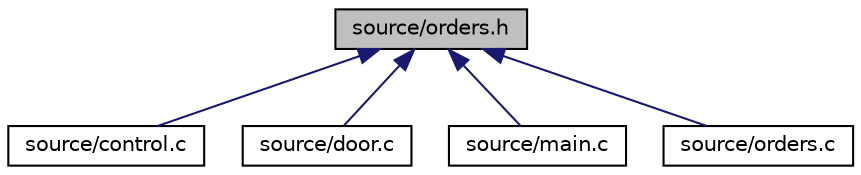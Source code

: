 digraph "source/orders.h"
{
  edge [fontname="Helvetica",fontsize="10",labelfontname="Helvetica",labelfontsize="10"];
  node [fontname="Helvetica",fontsize="10",shape=record];
  Node1 [label="source/orders.h",height=0.2,width=0.4,color="black", fillcolor="grey75", style="filled", fontcolor="black"];
  Node1 -> Node2 [dir="back",color="midnightblue",fontsize="10",style="solid",fontname="Helvetica"];
  Node2 [label="source/control.c",height=0.2,width=0.4,color="black", fillcolor="white", style="filled",URL="$control_8c.html",tooltip="The source-code of all functions in control.h and an enum for the states. "];
  Node1 -> Node3 [dir="back",color="midnightblue",fontsize="10",style="solid",fontname="Helvetica"];
  Node3 [label="source/door.c",height=0.2,width=0.4,color="black", fillcolor="white", style="filled",URL="$door_8c_source.html"];
  Node1 -> Node4 [dir="back",color="midnightblue",fontsize="10",style="solid",fontname="Helvetica"];
  Node4 [label="source/main.c",height=0.2,width=0.4,color="black", fillcolor="white", style="filled",URL="$main_8c_source.html"];
  Node1 -> Node5 [dir="back",color="midnightblue",fontsize="10",style="solid",fontname="Helvetica"];
  Node5 [label="source/orders.c",height=0.2,width=0.4,color="black", fillcolor="white", style="filled",URL="$orders_8c_source.html"];
}
